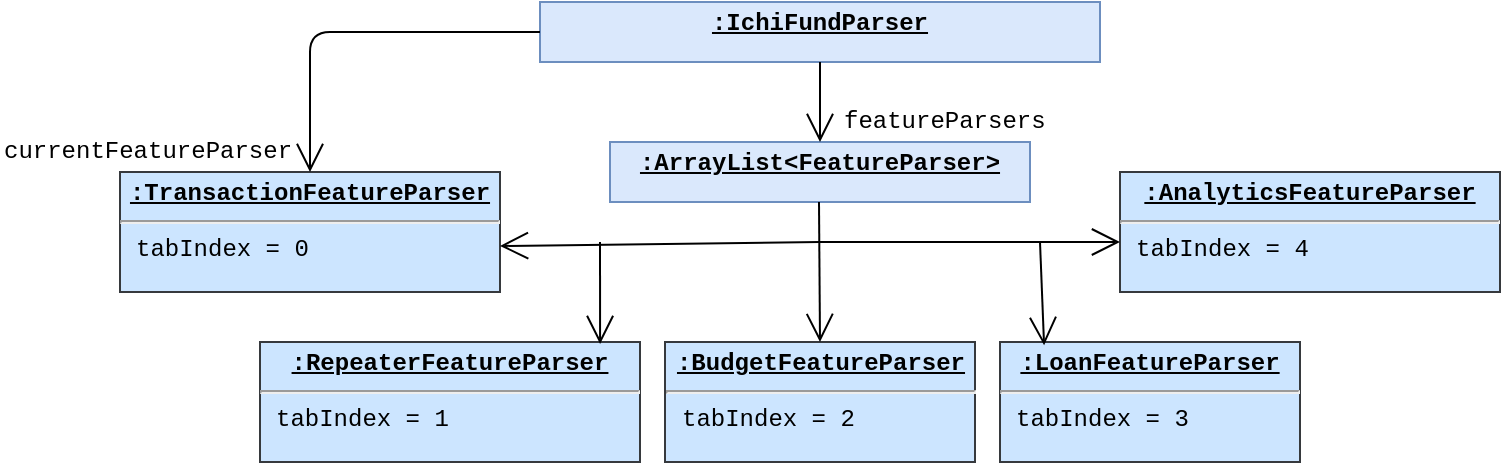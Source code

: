 <mxfile version="12.1.3" type="google" pages="1"><diagram name="Page-1" id="e56a1550-8fbb-45ad-956c-1786394a9013"><mxGraphModel dx="588" dy="372" grid="1" gridSize="10" guides="1" tooltips="1" connect="1" arrows="1" fold="1" page="1" pageScale="1" pageWidth="1100" pageHeight="850" background="#ffffff" math="0" shadow="0"><root><mxCell id="0"/><mxCell id="1" parent="0"/><mxCell id="0wHXEAigvxALlEjy8OKV-3" value="&lt;p style=&quot;margin: 0px ; margin-top: 4px ; text-align: center ; text-decoration: underline&quot;&gt;&lt;b&gt;:IchiFundParser&lt;/b&gt;&lt;/p&gt;&lt;p style=&quot;margin: 0px ; margin-left: 8px&quot;&gt;&lt;br&gt;&lt;/p&gt;" style="verticalAlign=top;align=left;overflow=fill;fontSize=12;fontFamily=Courier New;html=1;fillColor=#dae8fc;strokeColor=#6c8ebf;" vertex="1" parent="1"><mxGeometry x="340" y="100" width="280" height="30" as="geometry"/></mxCell><mxCell id="0wHXEAigvxALlEjy8OKV-5" value="&lt;p style=&quot;margin: 0px ; margin-top: 4px ; text-align: center ; text-decoration: underline&quot;&gt;&lt;b&gt;:ArrayList&amp;lt;FeatureParser&amp;gt;&lt;/b&gt;&lt;/p&gt;&lt;p style=&quot;margin: 0px ; margin-left: 8px&quot;&gt;&lt;br&gt;&lt;/p&gt;" style="verticalAlign=top;align=left;overflow=fill;fontSize=12;fontFamily=Courier New;html=1;fillColor=#dae8fc;strokeColor=#6c8ebf;" vertex="1" parent="1"><mxGeometry x="375" y="170" width="210" height="30" as="geometry"/></mxCell><mxCell id="0wHXEAigvxALlEjy8OKV-6" value="&lt;p style=&quot;margin: 0px ; margin-top: 4px ; text-align: center ; text-decoration: underline&quot;&gt;&lt;b&gt;:TransactionFeatureParser&lt;/b&gt;&lt;/p&gt;&lt;hr&gt;&lt;p style=&quot;margin: 0px ; margin-left: 8px&quot;&gt;tabIndex = 0&lt;/p&gt;" style="verticalAlign=top;align=left;overflow=fill;fontSize=12;fontFamily=Courier New;html=1;fillColor=#cce5ff;strokeColor=#36393d;" vertex="1" parent="1"><mxGeometry x="130" y="185" width="190" height="60" as="geometry"/></mxCell><mxCell id="0wHXEAigvxALlEjy8OKV-7" value="&lt;p style=&quot;margin: 0px ; margin-top: 4px ; text-align: center ; text-decoration: underline&quot;&gt;&lt;b&gt;:RepeaterFeatureParser&lt;/b&gt;&lt;/p&gt;&lt;hr&gt;&lt;p style=&quot;margin: 0px ; margin-left: 8px&quot;&gt;tabIndex = 1&lt;/p&gt;" style="verticalAlign=top;align=left;overflow=fill;fontSize=12;fontFamily=Courier New;html=1;fillColor=#cce5ff;strokeColor=#36393d;" vertex="1" parent="1"><mxGeometry x="200" y="270" width="190" height="60" as="geometry"/></mxCell><mxCell id="0wHXEAigvxALlEjy8OKV-8" value="&lt;p style=&quot;margin: 0px ; margin-top: 4px ; text-align: center ; text-decoration: underline&quot;&gt;&lt;b&gt;:BudgetFeatureParser&lt;/b&gt;&lt;/p&gt;&lt;hr&gt;&lt;p style=&quot;margin: 0px ; margin-left: 8px&quot;&gt;tabIndex = 2&lt;/p&gt;" style="verticalAlign=top;align=left;overflow=fill;fontSize=12;fontFamily=Courier New;html=1;fillColor=#cce5ff;strokeColor=#36393d;" vertex="1" parent="1"><mxGeometry x="402.5" y="270" width="155" height="60" as="geometry"/></mxCell><mxCell id="0wHXEAigvxALlEjy8OKV-9" value="&lt;p style=&quot;margin: 0px ; margin-top: 4px ; text-align: center ; text-decoration: underline&quot;&gt;&lt;b&gt;:LoanFeatureParser&lt;/b&gt;&lt;/p&gt;&lt;hr&gt;&lt;p style=&quot;margin: 0px ; margin-left: 8px&quot;&gt;tabIndex = 3&lt;/p&gt;" style="verticalAlign=top;align=left;overflow=fill;fontSize=12;fontFamily=Courier New;html=1;fillColor=#cce5ff;strokeColor=#36393d;" vertex="1" parent="1"><mxGeometry x="570" y="270" width="150" height="60" as="geometry"/></mxCell><mxCell id="0wHXEAigvxALlEjy8OKV-10" value="&lt;p style=&quot;margin: 0px ; margin-top: 4px ; text-align: center ; text-decoration: underline&quot;&gt;&lt;b&gt;:AnalyticsFeatureParser&lt;/b&gt;&lt;/p&gt;&lt;hr&gt;&lt;p style=&quot;margin: 0px ; margin-left: 8px&quot;&gt;tabIndex = 4&lt;/p&gt;" style="verticalAlign=top;align=left;overflow=fill;fontSize=12;fontFamily=Courier New;html=1;fillColor=#cce5ff;strokeColor=#36393d;" vertex="1" parent="1"><mxGeometry x="630" y="185" width="190" height="60" as="geometry"/></mxCell><mxCell id="0wHXEAigvxALlEjy8OKV-14" value="" style="endArrow=open;endFill=1;endSize=12;html=1;fontFamily=Courier New;exitX=0.5;exitY=1;exitDx=0;exitDy=0;entryX=0.5;entryY=0;entryDx=0;entryDy=0;" edge="1" parent="1" source="0wHXEAigvxALlEjy8OKV-3" target="0wHXEAigvxALlEjy8OKV-5"><mxGeometry width="160" relative="1" as="geometry"><mxPoint x="405" y="150" as="sourcePoint"/><mxPoint x="565" y="150" as="targetPoint"/></mxGeometry></mxCell><mxCell id="0wHXEAigvxALlEjy8OKV-15" value="" style="endArrow=open;endFill=1;endSize=12;html=1;fontFamily=Courier New;exitX=0.5;exitY=1;exitDx=0;exitDy=0;entryX=0.5;entryY=0;entryDx=0;entryDy=0;" edge="1" parent="1" target="0wHXEAigvxALlEjy8OKV-8"><mxGeometry width="160" relative="1" as="geometry"><mxPoint x="479.5" y="200" as="sourcePoint"/><mxPoint x="479.5" y="240" as="targetPoint"/></mxGeometry></mxCell><mxCell id="0wHXEAigvxALlEjy8OKV-16" value="" style="endArrow=open;endFill=1;endSize=12;html=1;fontFamily=Courier New;" edge="1" parent="1"><mxGeometry width="160" relative="1" as="geometry"><mxPoint x="480" y="220" as="sourcePoint"/><mxPoint x="320" y="222" as="targetPoint"/></mxGeometry></mxCell><mxCell id="0wHXEAigvxALlEjy8OKV-20" value="" style="endArrow=open;endFill=1;endSize=12;html=1;fontFamily=Courier New;" edge="1" parent="1"><mxGeometry width="160" relative="1" as="geometry"><mxPoint x="480" y="220" as="sourcePoint"/><mxPoint x="630" y="220" as="targetPoint"/></mxGeometry></mxCell><mxCell id="0wHXEAigvxALlEjy8OKV-21" value="" style="endArrow=open;endFill=1;endSize=12;html=1;fontFamily=Courier New;entryX=0.895;entryY=0.017;entryDx=0;entryDy=0;entryPerimeter=0;" edge="1" parent="1" target="0wHXEAigvxALlEjy8OKV-7"><mxGeometry width="160" relative="1" as="geometry"><mxPoint x="370" y="220" as="sourcePoint"/><mxPoint x="520" y="240" as="targetPoint"/></mxGeometry></mxCell><mxCell id="0wHXEAigvxALlEjy8OKV-22" value="" style="endArrow=open;endFill=1;endSize=12;html=1;fontFamily=Courier New;entryX=0.147;entryY=0.028;entryDx=0;entryDy=0;entryPerimeter=0;" edge="1" parent="1" target="0wHXEAigvxALlEjy8OKV-9"><mxGeometry width="160" relative="1" as="geometry"><mxPoint x="590" y="220" as="sourcePoint"/><mxPoint x="612.5" y="270" as="targetPoint"/></mxGeometry></mxCell><mxCell id="0wHXEAigvxALlEjy8OKV-23" value="" style="endArrow=open;endFill=1;endSize=12;html=1;fontFamily=Courier New;exitX=0;exitY=0.5;exitDx=0;exitDy=0;entryX=0.5;entryY=0;entryDx=0;entryDy=0;" edge="1" parent="1" source="0wHXEAigvxALlEjy8OKV-3" target="0wHXEAigvxALlEjy8OKV-6"><mxGeometry width="160" relative="1" as="geometry"><mxPoint x="200" y="110" as="sourcePoint"/><mxPoint x="360" y="110" as="targetPoint"/><Array as="points"><mxPoint x="225" y="115"/></Array></mxGeometry></mxCell><mxCell id="0wHXEAigvxALlEjy8OKV-24" value="currentFeatureParser" style="text;html=1;resizable=0;points=[];autosize=1;align=left;verticalAlign=top;spacingTop=-4;fontFamily=Courier New;" vertex="1" parent="1"><mxGeometry x="70" y="165" width="160" height="20" as="geometry"/></mxCell><mxCell id="0wHXEAigvxALlEjy8OKV-25" value="featureParsers" style="text;html=1;resizable=0;points=[];autosize=1;align=left;verticalAlign=top;spacingTop=-4;fontFamily=Courier New;" vertex="1" parent="1"><mxGeometry x="490" y="150" width="120" height="20" as="geometry"/></mxCell></root></mxGraphModel></diagram></mxfile>
